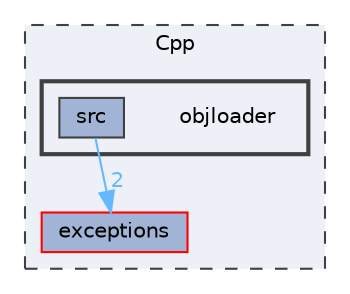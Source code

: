 digraph "Cpp/objloader"
{
 // LATEX_PDF_SIZE
  bgcolor="transparent";
  edge [fontname=Helvetica,fontsize=10,labelfontname=Helvetica,labelfontsize=10];
  node [fontname=Helvetica,fontsize=10,shape=box,height=0.2,width=0.4];
  compound=true
  subgraph clusterdir_882abde7eca0231e2bae1ceefe5e858a {
    graph [ bgcolor="#edf0f7", pencolor="grey25", label="Cpp", fontname=Helvetica,fontsize=10 style="filled,dashed", URL="dir_882abde7eca0231e2bae1ceefe5e858a.html",tooltip=""]
  dir_7900dd791a76306ff53b19fea9f7cb39 [label="exceptions", fillcolor="#a2b4d6", color="red", style="filled", URL="dir_7900dd791a76306ff53b19fea9f7cb39.html",tooltip=""];
  subgraph clusterdir_46f038d98c29b85ae873c4d3a30697d6 {
    graph [ bgcolor="#edf0f7", pencolor="grey25", label="", fontname=Helvetica,fontsize=10 style="filled,bold", URL="dir_46f038d98c29b85ae873c4d3a30697d6.html",tooltip=""]
    dir_46f038d98c29b85ae873c4d3a30697d6 [shape=plaintext, label="objloader"];
  dir_e8729f7e450b4a44d154406cba6833f7 [label="src", fillcolor="#a2b4d6", color="grey25", style="filled", URL="dir_e8729f7e450b4a44d154406cba6833f7.html",tooltip=""];
  }
  }
  dir_e8729f7e450b4a44d154406cba6833f7->dir_7900dd791a76306ff53b19fea9f7cb39 [headlabel="2", labeldistance=1.5 headhref="dir_000014_000004.html" color="steelblue1" fontcolor="steelblue1"];
}
